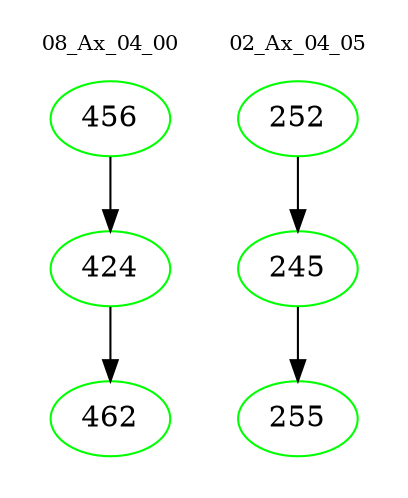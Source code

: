 digraph{
subgraph cluster_0 {
color = white
label = "08_Ax_04_00";
fontsize=10;
T0_456 [label="456", color="green"]
T0_456 -> T0_424 [color="black"]
T0_424 [label="424", color="green"]
T0_424 -> T0_462 [color="black"]
T0_462 [label="462", color="green"]
}
subgraph cluster_1 {
color = white
label = "02_Ax_04_05";
fontsize=10;
T1_252 [label="252", color="green"]
T1_252 -> T1_245 [color="black"]
T1_245 [label="245", color="green"]
T1_245 -> T1_255 [color="black"]
T1_255 [label="255", color="green"]
}
}
